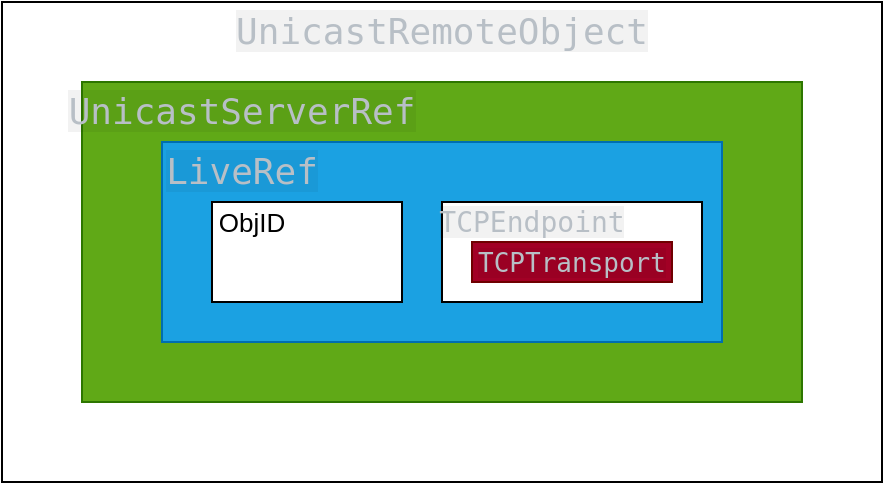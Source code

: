 <mxfile version="26.0.16">
  <diagram name="第 1 页" id="wJz072Y5yiNHRC675SkC">
    <mxGraphModel dx="428" dy="281" grid="1" gridSize="10" guides="1" tooltips="1" connect="1" arrows="1" fold="1" page="1" pageScale="1" pageWidth="827" pageHeight="1169" math="0" shadow="0">
      <root>
        <mxCell id="0" />
        <mxCell id="1" parent="0" />
        <mxCell id="28_3heoowWubc0l6zlZu-1" value="" style="rounded=0;whiteSpace=wrap;html=1;" parent="1" vertex="1">
          <mxGeometry x="40" y="120" width="440" height="240" as="geometry" />
        </mxCell>
        <mxCell id="28_3heoowWubc0l6zlZu-2" value="&lt;span style=&quot;color: rgb(184, 191, 198); font-family: Monaco, Consolas, &amp;quot;Andale Mono&amp;quot;, &amp;quot;DejaVu Sans Mono&amp;quot;, monospace; orphans: 4; text-align: left; white-space-collapse: preserve; background-color: rgba(0, 0, 0, 0.05);&quot;&gt;UnicastRemoteObject&lt;/span&gt;" style="text;html=1;align=center;verticalAlign=middle;whiteSpace=wrap;rounded=0;fontSize=18;" parent="1" vertex="1">
          <mxGeometry x="145" y="120" width="230" height="30" as="geometry" />
        </mxCell>
        <mxCell id="28_3heoowWubc0l6zlZu-3" value="" style="rounded=0;whiteSpace=wrap;html=1;fillColor=#60a917;fontColor=#ffffff;strokeColor=#2D7600;" parent="1" vertex="1">
          <mxGeometry x="80" y="160" width="360" height="160" as="geometry" />
        </mxCell>
        <mxCell id="28_3heoowWubc0l6zlZu-4" value="&lt;span style=&quot;color: rgb(184, 191, 198); font-family: Monaco, Consolas, &amp;quot;Andale Mono&amp;quot;, &amp;quot;DejaVu Sans Mono&amp;quot;, monospace; orphans: 4; text-align: left; white-space-collapse: preserve; background-color: rgba(0, 0, 0, 0.05);&quot;&gt;UnicastServerRef&lt;/span&gt;" style="text;html=1;align=center;verticalAlign=middle;whiteSpace=wrap;rounded=0;fontSize=18;" parent="1" vertex="1">
          <mxGeometry x="80" y="160" width="160" height="30" as="geometry" />
        </mxCell>
        <mxCell id="28_3heoowWubc0l6zlZu-5" value="" style="rounded=0;whiteSpace=wrap;html=1;fillColor=#1ba1e2;fontColor=#ffffff;strokeColor=#006EAF;" parent="1" vertex="1">
          <mxGeometry x="120" y="190" width="280" height="100" as="geometry" />
        </mxCell>
        <mxCell id="28_3heoowWubc0l6zlZu-6" value="&lt;span style=&quot;color: rgb(184, 191, 198); font-family: Monaco, Consolas, &amp;quot;Andale Mono&amp;quot;, &amp;quot;DejaVu Sans Mono&amp;quot;, monospace; orphans: 4; text-align: left; white-space-collapse: preserve; background-color: rgba(0, 0, 0, 0.05);&quot;&gt;LiveRef&lt;/span&gt;" style="text;html=1;align=center;verticalAlign=middle;whiteSpace=wrap;rounded=0;fontSize=18;" parent="1" vertex="1">
          <mxGeometry x="120" y="190" width="80" height="30" as="geometry" />
        </mxCell>
        <mxCell id="28_3heoowWubc0l6zlZu-7" value="" style="rounded=0;whiteSpace=wrap;html=1;" parent="1" vertex="1">
          <mxGeometry x="145" y="220" width="95" height="50" as="geometry" />
        </mxCell>
        <mxCell id="28_3heoowWubc0l6zlZu-8" value="" style="rounded=0;whiteSpace=wrap;html=1;" parent="1" vertex="1">
          <mxGeometry x="260" y="220" width="130" height="50" as="geometry" />
        </mxCell>
        <mxCell id="l71zYAK4t5FfDWTP5Ww3-1" value="ObjID" style="text;html=1;align=center;verticalAlign=middle;whiteSpace=wrap;rounded=0;fontSize=13;" vertex="1" parent="1">
          <mxGeometry x="145" y="220" width="40" height="20" as="geometry" />
        </mxCell>
        <mxCell id="l71zYAK4t5FfDWTP5Ww3-2" value="&lt;span style=&quot;color: rgb(184, 191, 198); font-family: Monaco, Consolas, &amp;quot;Andale Mono&amp;quot;, &amp;quot;DejaVu Sans Mono&amp;quot;, monospace; orphans: 4; text-align: left; white-space-collapse: preserve; background-color: rgba(0, 0, 0, 0.05);&quot;&gt;TCPEndpoint&lt;/span&gt;" style="text;html=1;align=center;verticalAlign=middle;whiteSpace=wrap;rounded=0;fontSize=14;" vertex="1" parent="1">
          <mxGeometry x="260" y="220" width="90" height="20" as="geometry" />
        </mxCell>
        <mxCell id="l71zYAK4t5FfDWTP5Ww3-4" value="&lt;span style=&quot;color: rgb(184, 191, 198); font-family: Monaco, Consolas, &amp;quot;Andale Mono&amp;quot;, &amp;quot;DejaVu Sans Mono&amp;quot;, monospace; orphans: 4; text-align: left; white-space-collapse: preserve; background-color: rgba(0, 0, 0, 0.05);&quot;&gt;TCPTransport&lt;/span&gt;" style="rounded=0;whiteSpace=wrap;html=1;fontSize=13;fillColor=#a20025;fontColor=#ffffff;strokeColor=#6F0000;" vertex="1" parent="1">
          <mxGeometry x="275" y="240" width="100" height="20" as="geometry" />
        </mxCell>
      </root>
    </mxGraphModel>
  </diagram>
</mxfile>
